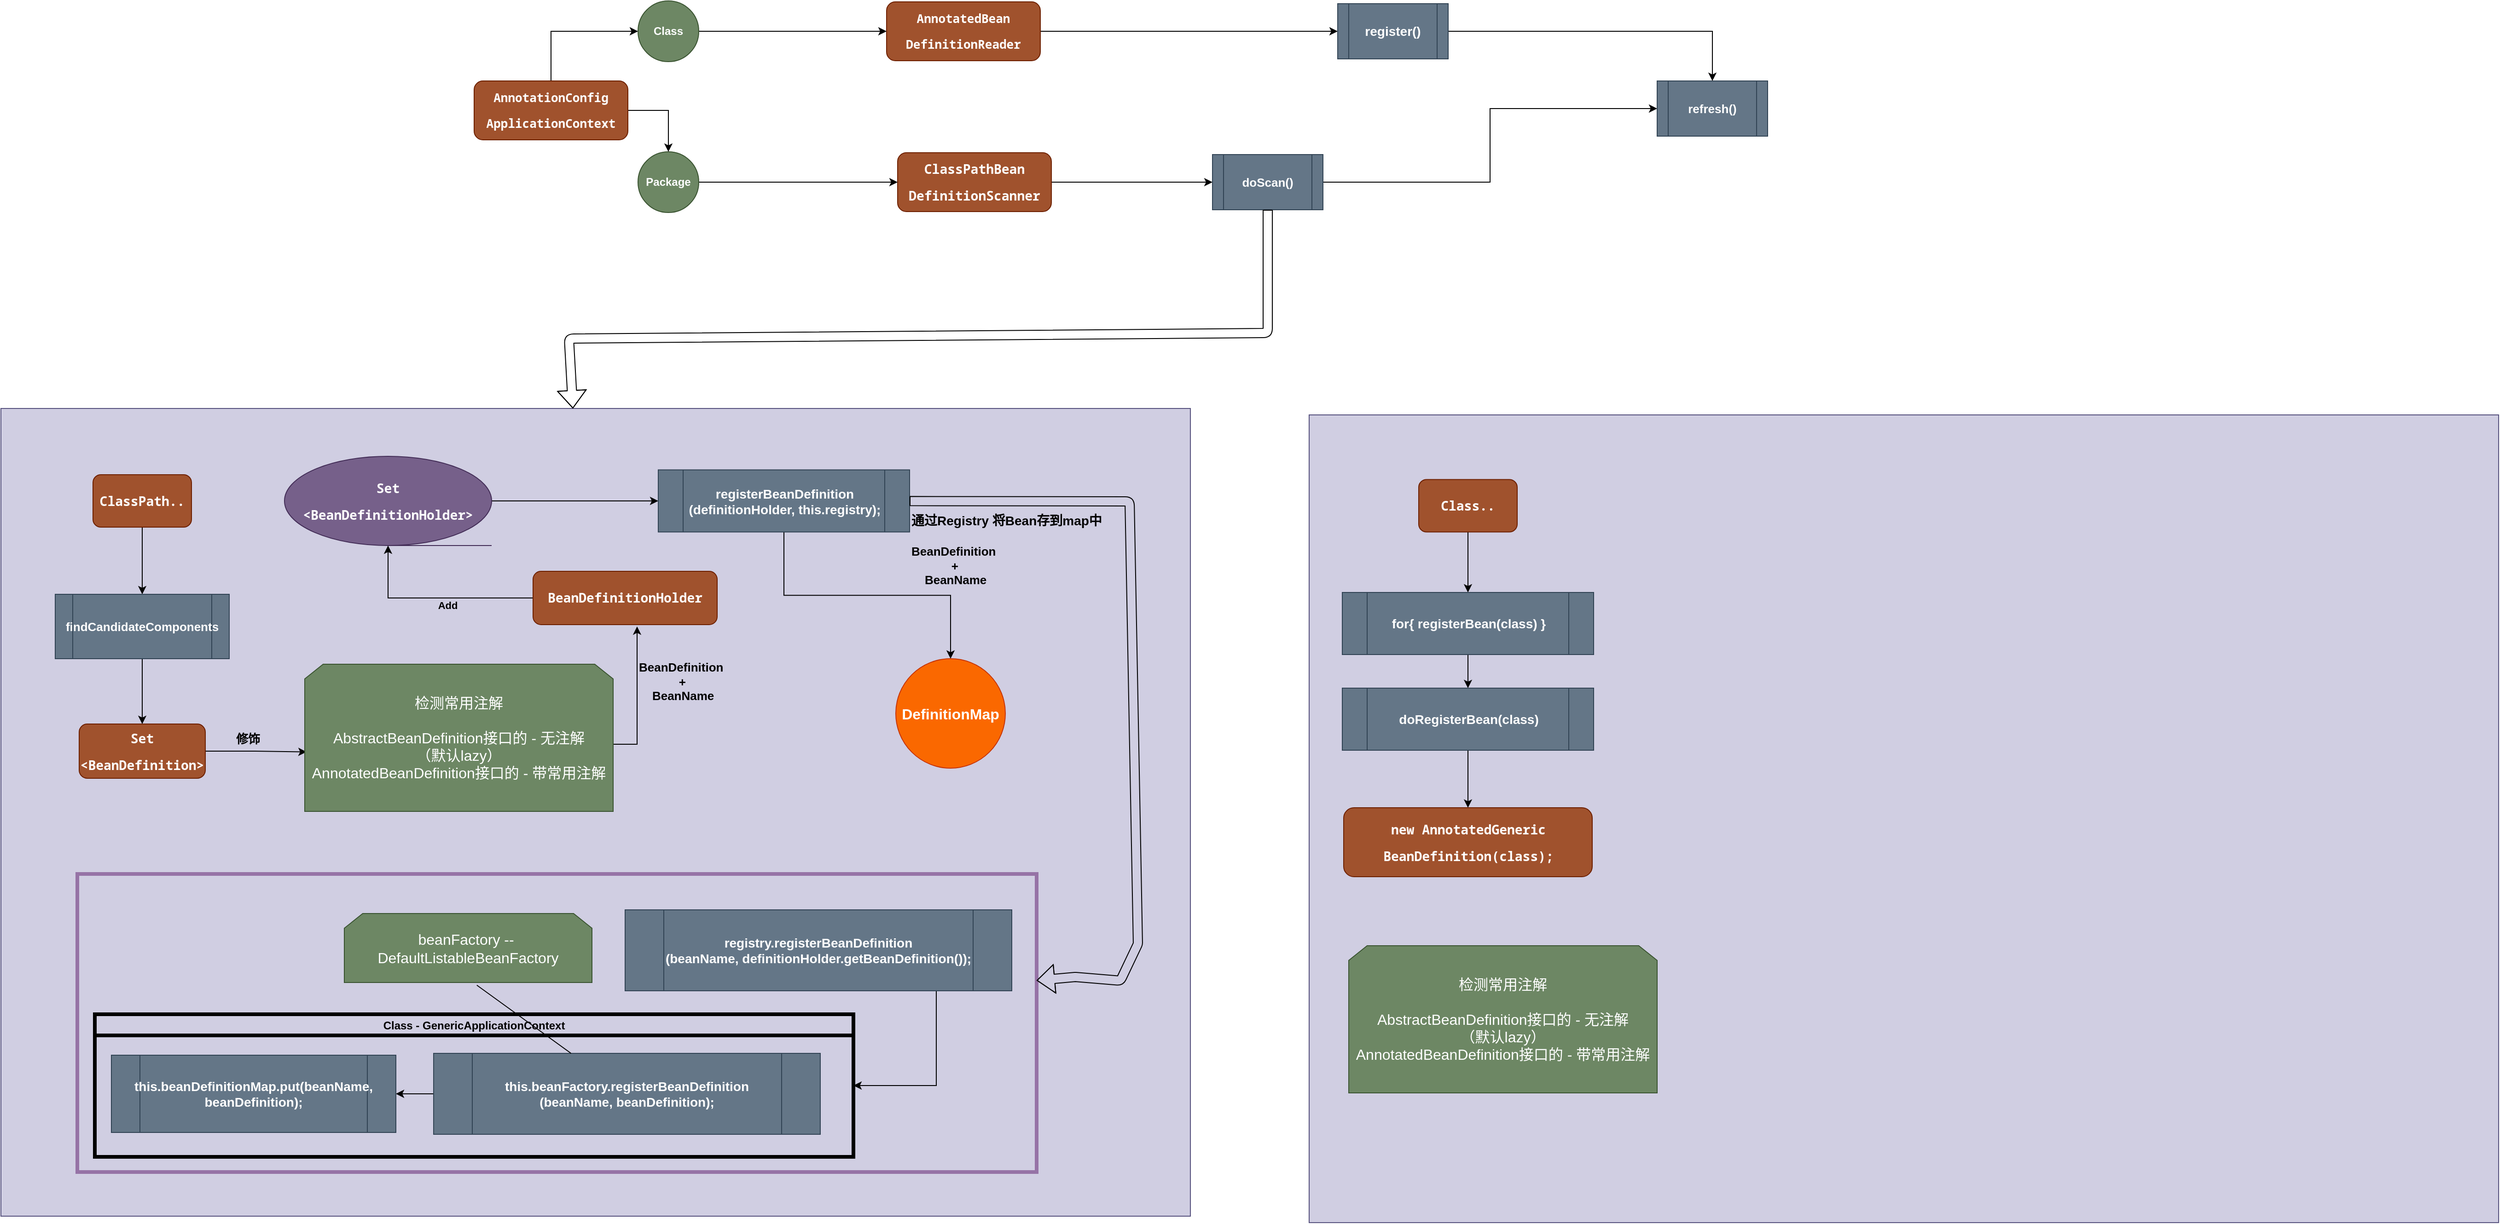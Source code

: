 <mxfile>
    <diagram id="srEF-AYc6LD41dVT1rhq" name="Page-1">
        <mxGraphModel dx="1182" dy="852" grid="0" gridSize="10" guides="1" tooltips="1" connect="1" arrows="1" fold="1" page="1" pageScale="1" pageWidth="12000" pageHeight="12000" background="#ffffff" math="0" shadow="0">
            <root>
                <mxCell id="0"/>
                <mxCell id="1" parent="0"/>
                <mxCell id="11" style="edgeStyle=orthogonalEdgeStyle;rounded=0;orthogonalLoop=1;jettySize=auto;html=1;strokeColor=#000000;entryX=0;entryY=0.5;entryDx=0;entryDy=0;" parent="1" source="2" target="69" edge="1">
                    <mxGeometry relative="1" as="geometry">
                        <mxPoint x="1607" y="1067" as="targetPoint"/>
                    </mxGeometry>
                </mxCell>
                <mxCell id="2" value="&lt;pre style=&quot;font-family: &amp;#34;noto sans mono&amp;#34; , monospace&quot;&gt;&lt;b&gt;&lt;font style=&quot;font-size: 13px&quot;&gt;AnnotatedBean&lt;/font&gt;&lt;/b&gt;&lt;/pre&gt;&lt;pre style=&quot;font-family: &amp;#34;noto sans mono&amp;#34; , monospace&quot;&gt;&lt;b&gt;&lt;font style=&quot;font-size: 13px&quot;&gt;DefinitionReader&lt;/font&gt;&lt;/b&gt;&lt;/pre&gt;" style="rounded=1;whiteSpace=wrap;html=1;fillColor=#a0522d;strokeColor=#6D1F00;fontColor=#ffffff;align=center;" parent="1" vertex="1">
                    <mxGeometry x="1375" y="1034" width="167" height="64" as="geometry"/>
                </mxCell>
                <mxCell id="26" style="edgeStyle=orthogonalEdgeStyle;rounded=0;orthogonalLoop=1;jettySize=auto;html=1;strokeColor=#000000;" parent="1" source="3" target="15" edge="1">
                    <mxGeometry relative="1" as="geometry"/>
                </mxCell>
                <mxCell id="3" value="&lt;pre style=&quot;font-family: &amp;#34;noto sans mono&amp;#34; , monospace&quot;&gt;&lt;pre style=&quot;font-family: &amp;#34;noto sans mono&amp;#34; , monospace&quot;&gt;&lt;font style=&quot;font-size: 14px&quot;&gt;&lt;b&gt;ClassPathBean&lt;/b&gt;&lt;/font&gt;&lt;/pre&gt;&lt;pre style=&quot;font-family: &amp;#34;noto sans mono&amp;#34; , monospace&quot;&gt;&lt;font style=&quot;font-size: 14px&quot;&gt;&lt;b&gt;DefinitionScanner&lt;/b&gt;&lt;/font&gt;&lt;/pre&gt;&lt;/pre&gt;" style="rounded=1;whiteSpace=wrap;html=1;fillColor=#a0522d;strokeColor=#6D1F00;fontColor=#ffffff;align=center;" parent="1" vertex="1">
                    <mxGeometry x="1387" y="1198" width="167" height="64" as="geometry"/>
                </mxCell>
                <mxCell id="7" style="edgeStyle=orthogonalEdgeStyle;rounded=0;orthogonalLoop=1;jettySize=auto;html=1;strokeColor=#000000;" parent="1" source="5" target="2" edge="1">
                    <mxGeometry relative="1" as="geometry"/>
                </mxCell>
                <mxCell id="5" value="&lt;b&gt;Class&lt;/b&gt;" style="ellipse;whiteSpace=wrap;html=1;aspect=fixed;fillColor=#6d8764;strokeColor=#3A5431;fontColor=#ffffff;" parent="1" vertex="1">
                    <mxGeometry x="1105" y="1033" width="66" height="66" as="geometry"/>
                </mxCell>
                <mxCell id="9" style="edgeStyle=orthogonalEdgeStyle;rounded=0;orthogonalLoop=1;jettySize=auto;html=1;strokeColor=#000000;" parent="1" source="8" target="3" edge="1">
                    <mxGeometry relative="1" as="geometry"/>
                </mxCell>
                <mxCell id="8" value="&lt;b&gt;Package&lt;/b&gt;" style="ellipse;whiteSpace=wrap;html=1;aspect=fixed;fillColor=#6d8764;strokeColor=#3A5431;fontColor=#ffffff;" parent="1" vertex="1">
                    <mxGeometry x="1105" y="1197" width="66" height="66" as="geometry"/>
                </mxCell>
                <mxCell id="67" style="edgeStyle=orthogonalEdgeStyle;rounded=0;orthogonalLoop=1;jettySize=auto;html=1;entryX=0;entryY=0.5;entryDx=0;entryDy=0;strokeColor=#000000;fontColor=#000000;" parent="1" source="15" target="66" edge="1">
                    <mxGeometry relative="1" as="geometry"/>
                </mxCell>
                <mxCell id="15" value="&lt;b&gt;&lt;font style=&quot;font-size: 13px&quot;&gt;doScan()&lt;/font&gt;&lt;/b&gt;" style="shape=process;whiteSpace=wrap;html=1;backgroundOutline=1;fillColor=#647687;strokeColor=#314354;fontColor=#ffffff;" parent="1" vertex="1">
                    <mxGeometry x="1729" y="1200" width="120" height="60" as="geometry"/>
                </mxCell>
                <mxCell id="17" value="" style="rounded=0;whiteSpace=wrap;html=1;fillColor=#d0cee2;strokeColor=#56517e;" parent="1" vertex="1">
                    <mxGeometry x="413" y="1476" width="1292" height="878" as="geometry"/>
                </mxCell>
                <mxCell id="18" value="" style="shape=flexArrow;endArrow=classic;html=1;strokeColor=#000000;" parent="1" source="15" target="17" edge="1">
                    <mxGeometry width="50" height="50" relative="1" as="geometry">
                        <mxPoint x="1489" y="1269" as="sourcePoint"/>
                        <mxPoint x="1516" y="1342" as="targetPoint"/>
                        <Array as="points">
                            <mxPoint x="1789" y="1394"/>
                            <mxPoint x="1030" y="1400"/>
                        </Array>
                    </mxGeometry>
                </mxCell>
                <mxCell id="40" style="edgeStyle=orthogonalEdgeStyle;rounded=0;orthogonalLoop=1;jettySize=auto;html=1;strokeColor=#000000;fontColor=#000000;entryX=0;entryY=0.5;entryDx=0;entryDy=0;" parent="1" source="20" target="42" edge="1">
                    <mxGeometry relative="1" as="geometry">
                        <mxPoint x="1131" y="1563.5" as="targetPoint"/>
                    </mxGeometry>
                </mxCell>
                <mxCell id="20" value="&lt;pre&gt;&lt;font face=&quot;noto sans mono, monospace&quot;&gt;&lt;span style=&quot;font-size: 14px&quot;&gt;&lt;b&gt;Set&lt;/b&gt;&lt;/span&gt;&lt;/font&gt;&lt;/pre&gt;&lt;pre&gt;&lt;font face=&quot;noto sans mono, monospace&quot;&gt;&lt;span style=&quot;font-size: 14px&quot;&gt;&lt;b&gt;&amp;lt;BeanDefinitionHolder&amp;gt;&lt;/b&gt;&lt;/span&gt;&lt;/font&gt;&lt;/pre&gt;" style="shape=tapeData;whiteSpace=wrap;html=1;perimeter=ellipsePerimeter;fillColor=#76608a;strokeColor=#432D57;fontColor=#ffffff;" parent="1" vertex="1">
                    <mxGeometry x="721" y="1528" width="225" height="97" as="geometry"/>
                </mxCell>
                <mxCell id="24" style="edgeStyle=orthogonalEdgeStyle;rounded=0;orthogonalLoop=1;jettySize=auto;html=1;strokeColor=#000000;" parent="1" source="21" target="23" edge="1">
                    <mxGeometry relative="1" as="geometry"/>
                </mxCell>
                <mxCell id="21" value="&lt;pre style=&quot;font-family: &amp;#34;noto sans mono&amp;#34; , monospace&quot;&gt;&lt;pre style=&quot;font-family: &amp;#34;noto sans mono&amp;#34; , monospace&quot;&gt;&lt;span style=&quot;font-size: 14px&quot;&gt;&lt;b&gt;ClassPath..&lt;/b&gt;&lt;/span&gt;&lt;/pre&gt;&lt;/pre&gt;" style="rounded=1;whiteSpace=wrap;html=1;fillColor=#a0522d;strokeColor=#6D1F00;fontColor=#ffffff;align=center;" parent="1" vertex="1">
                    <mxGeometry x="513" y="1548" width="107" height="57" as="geometry"/>
                </mxCell>
                <mxCell id="28" style="edgeStyle=orthogonalEdgeStyle;rounded=0;orthogonalLoop=1;jettySize=auto;html=1;entryX=0.006;entryY=0.596;entryDx=0;entryDy=0;entryPerimeter=0;strokeColor=#000000;" parent="1" source="22" target="27" edge="1">
                    <mxGeometry relative="1" as="geometry"/>
                </mxCell>
                <mxCell id="37" value="&lt;font style=&quot;font-size: 13px&quot;&gt;修饰&lt;/font&gt;" style="edgeLabel;html=1;align=center;verticalAlign=middle;resizable=0;points=[];fontColor=#000000;labelBackgroundColor=none;fontStyle=1" parent="28" vertex="1" connectable="0">
                    <mxGeometry x="-0.256" y="1" relative="1" as="geometry">
                        <mxPoint x="4.29" y="-12.49" as="offset"/>
                    </mxGeometry>
                </mxCell>
                <mxCell id="22" value="&lt;pre&gt;&lt;pre&gt;&lt;font face=&quot;noto sans mono, monospace&quot;&gt;&lt;span style=&quot;font-size: 14px&quot;&gt;&lt;b&gt;S&lt;/b&gt;&lt;/span&gt;&lt;/font&gt;&lt;b style=&quot;font-size: 14px ; font-family: &amp;#34;noto sans mono&amp;#34; , monospace ; white-space: normal&quot;&gt;et&lt;/b&gt;&lt;/pre&gt;&lt;pre&gt;&lt;font face=&quot;noto sans mono, monospace&quot;&gt;&lt;span style=&quot;font-size: 14px&quot;&gt;&lt;b&gt;&amp;lt;BeanDefinition&amp;gt;&lt;/b&gt;&lt;/span&gt;&lt;br&gt;&lt;/font&gt;&lt;/pre&gt;&lt;/pre&gt;" style="rounded=1;whiteSpace=wrap;html=1;fillColor=#a0522d;strokeColor=#6D1F00;fontColor=#ffffff;align=center;" parent="1" vertex="1">
                    <mxGeometry x="498" y="1819" width="137" height="59" as="geometry"/>
                </mxCell>
                <mxCell id="25" style="edgeStyle=orthogonalEdgeStyle;rounded=0;orthogonalLoop=1;jettySize=auto;html=1;strokeColor=#000000;" parent="1" source="23" target="22" edge="1">
                    <mxGeometry relative="1" as="geometry"/>
                </mxCell>
                <mxCell id="23" value="&lt;span style=&quot;font-size: 13px&quot;&gt;&lt;b&gt;findCandidateComponents&lt;/b&gt;&lt;/span&gt;" style="shape=process;whiteSpace=wrap;html=1;backgroundOutline=1;fillColor=#647687;strokeColor=#314354;fontColor=#ffffff;" parent="1" vertex="1">
                    <mxGeometry x="472" y="1678" width="189" height="70" as="geometry"/>
                </mxCell>
                <mxCell id="31" style="edgeStyle=orthogonalEdgeStyle;rounded=0;orthogonalLoop=1;jettySize=auto;html=1;entryX=0.565;entryY=1.034;entryDx=0;entryDy=0;entryPerimeter=0;strokeColor=#000000;" parent="1" source="27" target="29" edge="1">
                    <mxGeometry relative="1" as="geometry">
                        <Array as="points">
                            <mxPoint x="1104" y="1841"/>
                        </Array>
                    </mxGeometry>
                </mxCell>
                <mxCell id="32" value="&lt;div&gt;&lt;b style=&quot;font-size: 13px&quot;&gt;&lt;font color=&quot;#000000&quot;&gt;BeanDefinition&amp;nbsp;&lt;/font&gt;&lt;/b&gt;&lt;/div&gt;&lt;div&gt;&lt;b style=&quot;font-size: 13px&quot;&gt;&lt;font color=&quot;#000000&quot;&gt;&amp;nbsp; &amp;nbsp; &amp;nbsp; &amp;nbsp; &amp;nbsp; &amp;nbsp; +&amp;nbsp;&lt;/font&gt;&lt;/b&gt;&lt;/div&gt;&lt;div&gt;&lt;b style=&quot;font-size: 13px&quot;&gt;&lt;font color=&quot;#000000&quot;&gt;&amp;nbsp; &amp;nbsp; BeanName&lt;/font&gt;&lt;/b&gt;&lt;/div&gt;" style="edgeLabel;html=1;align=left;verticalAlign=middle;resizable=0;points=[];labelBackgroundColor=none;fontColor=#FFE6CC;" parent="31" vertex="1" connectable="0">
                    <mxGeometry x="0.208" y="-3" relative="1" as="geometry">
                        <mxPoint x="-3" y="-1.5" as="offset"/>
                    </mxGeometry>
                </mxCell>
                <mxCell id="27" value="&lt;font style=&quot;font-size: 16px&quot;&gt;检测常用注解&lt;br&gt;&lt;br&gt;AbstractBeanDefinition接口的 - 无注解&lt;br&gt;（默认lazy）&lt;br&gt;AnnotatedBeanDefinition接口的 - 带常用注解&lt;/font&gt;" style="shape=loopLimit;whiteSpace=wrap;html=1;fillColor=#6d8764;strokeColor=#3A5431;fontColor=#ffffff;" parent="1" vertex="1">
                    <mxGeometry x="743" y="1754" width="335" height="160" as="geometry"/>
                </mxCell>
                <mxCell id="34" style="edgeStyle=orthogonalEdgeStyle;rounded=0;orthogonalLoop=1;jettySize=auto;html=1;strokeColor=#000000;fontColor=#FFE6CC;" parent="1" source="29" target="20" edge="1">
                    <mxGeometry relative="1" as="geometry"/>
                </mxCell>
                <mxCell id="36" value="&lt;font&gt;Add&lt;/font&gt;" style="edgeLabel;html=1;align=center;verticalAlign=middle;resizable=0;points=[];labelBackgroundColor=none;fontColor=#000000;fontStyle=1" parent="34" vertex="1" connectable="0">
                    <mxGeometry x="-0.151" y="-2" relative="1" as="geometry">
                        <mxPoint x="-2.55" y="10" as="offset"/>
                    </mxGeometry>
                </mxCell>
                <mxCell id="29" value="&lt;pre&gt;&lt;pre&gt;&lt;font face=&quot;noto sans mono, monospace&quot;&gt;&lt;span style=&quot;font-size: 14px&quot;&gt;&lt;b&gt;BeanDefinitionHolder&lt;/b&gt;&lt;/span&gt;&lt;/font&gt;&lt;br&gt;&lt;/pre&gt;&lt;/pre&gt;" style="rounded=1;whiteSpace=wrap;html=1;fillColor=#a0522d;strokeColor=#6D1F00;fontColor=#ffffff;align=center;" parent="1" vertex="1">
                    <mxGeometry x="991" y="1653" width="200" height="58" as="geometry"/>
                </mxCell>
                <mxCell id="44" style="edgeStyle=orthogonalEdgeStyle;rounded=0;orthogonalLoop=1;jettySize=auto;html=1;strokeColor=#000000;fontColor=#000000;" parent="1" source="42" target="43" edge="1">
                    <mxGeometry relative="1" as="geometry"/>
                </mxCell>
                <mxCell id="42" value="&lt;b&gt;&lt;font style=&quot;font-size: 14px&quot;&gt;registerBeanDefinition&lt;br&gt;(definitionHolder, this.registry);&lt;/font&gt;&lt;/b&gt;" style="shape=process;whiteSpace=wrap;html=1;backgroundOutline=1;fillColor=#647687;strokeColor=#314354;fontColor=#ffffff;" parent="1" vertex="1">
                    <mxGeometry x="1127" y="1542.75" width="273" height="67.5" as="geometry"/>
                </mxCell>
                <mxCell id="43" value="&lt;b&gt;&lt;font style=&quot;font-size: 16px&quot;&gt;DefinitionMap&lt;/font&gt;&lt;/b&gt;" style="ellipse;whiteSpace=wrap;html=1;aspect=fixed;labelBackgroundColor=none;fontColor=#ffffff;fillColor=#fa6800;strokeColor=#C73500;" parent="1" vertex="1">
                    <mxGeometry x="1385" y="1748" width="119" height="119" as="geometry"/>
                </mxCell>
                <mxCell id="45" value="&lt;div&gt;&lt;b style=&quot;color: rgb(0 , 0 , 0) ; text-align: center&quot;&gt;&lt;font style=&quot;font-size: 14px&quot;&gt;通过Registry 将Bean存到map中&lt;/font&gt;&lt;/b&gt;&lt;b style=&quot;font-size: 13px&quot;&gt;&lt;font color=&quot;#000000&quot;&gt;&lt;br&gt;&lt;/font&gt;&lt;/b&gt;&lt;/div&gt;&lt;div&gt;&lt;b style=&quot;color: rgb(0 , 0 , 0) ; text-align: center&quot;&gt;&lt;font style=&quot;font-size: 14px&quot;&gt;&lt;br&gt;&lt;/font&gt;&lt;/b&gt;&lt;/div&gt;&lt;div&gt;&lt;b style=&quot;font-size: 13px&quot;&gt;&lt;font color=&quot;#000000&quot;&gt;BeanDefinition&amp;nbsp;&lt;/font&gt;&lt;/b&gt;&lt;/div&gt;&lt;div&gt;&lt;b style=&quot;font-size: 13px&quot;&gt;&lt;font color=&quot;#000000&quot;&gt;&amp;nbsp; &amp;nbsp; &amp;nbsp; &amp;nbsp; &amp;nbsp; &amp;nbsp; +&amp;nbsp;&lt;/font&gt;&lt;/b&gt;&lt;/div&gt;&lt;div&gt;&lt;b style=&quot;font-size: 13px&quot;&gt;&lt;font color=&quot;#000000&quot;&gt;&amp;nbsp; &amp;nbsp; BeanName&lt;/font&gt;&lt;/b&gt;&lt;/div&gt;" style="edgeLabel;html=1;align=left;verticalAlign=middle;resizable=0;points=[];labelBackgroundColor=none;fontColor=#FFE6CC;" parent="1" vertex="1" connectable="0">
                    <mxGeometry x="1400" y="1630" as="geometry"/>
                </mxCell>
                <mxCell id="48" style="edgeStyle=orthogonalEdgeStyle;rounded=0;orthogonalLoop=1;jettySize=auto;html=1;strokeColor=#000000;fontColor=#000000;" parent="1" source="47" target="5" edge="1">
                    <mxGeometry relative="1" as="geometry">
                        <Array as="points">
                            <mxPoint x="1011" y="1066"/>
                        </Array>
                    </mxGeometry>
                </mxCell>
                <mxCell id="49" style="edgeStyle=orthogonalEdgeStyle;rounded=0;orthogonalLoop=1;jettySize=auto;html=1;strokeColor=#000000;fontColor=#000000;" parent="1" source="47" target="8" edge="1">
                    <mxGeometry relative="1" as="geometry">
                        <Array as="points">
                            <mxPoint x="1138" y="1152"/>
                        </Array>
                    </mxGeometry>
                </mxCell>
                <mxCell id="47" value="&lt;pre&gt;&lt;font face=&quot;noto sans mono, monospace&quot;&gt;&lt;span style=&quot;font-size: 13px&quot;&gt;&lt;b&gt;AnnotationConfig&lt;/b&gt;&lt;/span&gt;&lt;/font&gt;&lt;/pre&gt;&lt;pre&gt;&lt;font face=&quot;noto sans mono, monospace&quot;&gt;&lt;span style=&quot;font-size: 13px&quot;&gt;&lt;b&gt;ApplicationContext&lt;/b&gt;&lt;/span&gt;&lt;br&gt;&lt;/font&gt;&lt;/pre&gt;" style="rounded=1;whiteSpace=wrap;html=1;fillColor=#a0522d;strokeColor=#6D1F00;fontColor=#ffffff;align=center;" parent="1" vertex="1">
                    <mxGeometry x="927" y="1120" width="167" height="64" as="geometry"/>
                </mxCell>
                <mxCell id="51" value="" style="rounded=0;whiteSpace=wrap;html=1;labelBackgroundColor=none;strokeColor=#9673a6;fillColor=none;strokeWidth=4;" parent="1" vertex="1">
                    <mxGeometry x="496" y="1982" width="1042" height="324" as="geometry"/>
                </mxCell>
                <mxCell id="52" value="" style="shape=flexArrow;endArrow=classic;html=1;strokeColor=#000000;fontColor=#000000;" parent="1" source="42" target="51" edge="1">
                    <mxGeometry width="50" height="50" relative="1" as="geometry">
                        <mxPoint x="1444" y="1624" as="sourcePoint"/>
                        <mxPoint x="1494" y="1574" as="targetPoint"/>
                        <Array as="points">
                            <mxPoint x="1639" y="1577"/>
                            <mxPoint x="1648" y="2058"/>
                            <mxPoint x="1629" y="2098"/>
                            <mxPoint x="1580" y="2094"/>
                        </Array>
                    </mxGeometry>
                </mxCell>
                <mxCell id="57" style="edgeStyle=orthogonalEdgeStyle;rounded=0;orthogonalLoop=1;jettySize=auto;html=1;entryX=1;entryY=0.5;entryDx=0;entryDy=0;strokeColor=#000000;fontColor=#000000;" parent="1" source="53" target="56" edge="1">
                    <mxGeometry relative="1" as="geometry">
                        <Array as="points">
                            <mxPoint x="1429" y="2212"/>
                        </Array>
                    </mxGeometry>
                </mxCell>
                <mxCell id="53" value="&lt;b&gt;&lt;font style=&quot;font-size: 14px&quot;&gt;registry.registerBeanDefinition&lt;br&gt;(beanName, definitionHolder.getBeanDefinition());&lt;/font&gt;&lt;/b&gt;" style="shape=process;whiteSpace=wrap;html=1;backgroundOutline=1;fillColor=#647687;strokeColor=#314354;fontColor=#ffffff;" parent="1" vertex="1">
                    <mxGeometry x="1091" y="2021" width="420" height="88" as="geometry"/>
                </mxCell>
                <mxCell id="65" style="edgeStyle=orthogonalEdgeStyle;rounded=0;orthogonalLoop=1;jettySize=auto;html=1;entryX=1;entryY=0.5;entryDx=0;entryDy=0;strokeColor=#000000;fontColor=#000000;" parent="1" source="54" target="64" edge="1">
                    <mxGeometry relative="1" as="geometry"/>
                </mxCell>
                <mxCell id="54" value="&lt;span style=&quot;font-size: 14px&quot;&gt;&lt;b&gt;this.beanFactory.registerBeanDefinition&lt;br&gt;(beanName, beanDefinition);&lt;/b&gt;&lt;/span&gt;" style="shape=process;whiteSpace=wrap;html=1;backgroundOutline=1;fillColor=#647687;strokeColor=#314354;fontColor=#ffffff;" parent="1" vertex="1">
                    <mxGeometry x="883" y="2177" width="420" height="88" as="geometry"/>
                </mxCell>
                <mxCell id="56" value="Class - GenericApplicationContext" style="swimlane;labelBackgroundColor=none;strokeWidth=4;fillColor=none;fontColor=#000000;" parent="1" vertex="1">
                    <mxGeometry x="515" y="2134.5" width="824" height="155" as="geometry"/>
                </mxCell>
                <mxCell id="59" value="&lt;span style=&quot;font-size: 16px&quot;&gt;beanFactory --&amp;nbsp;&lt;/span&gt;&lt;br&gt;&lt;span style=&quot;font-size: 16px&quot;&gt;DefaultListableBeanFactory&lt;/span&gt;" style="shape=loopLimit;whiteSpace=wrap;html=1;fillColor=#6d8764;strokeColor=#3A5431;fontColor=#ffffff;" parent="1" vertex="1">
                    <mxGeometry x="786" y="2025" width="269" height="75" as="geometry"/>
                </mxCell>
                <mxCell id="63" value="" style="endArrow=none;html=1;strokeColor=#000000;fontColor=#000000;exitX=0.535;exitY=1.038;exitDx=0;exitDy=0;exitPerimeter=0;" parent="1" source="59" target="54" edge="1">
                    <mxGeometry width="50" height="50" relative="1" as="geometry">
                        <mxPoint x="780" y="2135" as="sourcePoint"/>
                        <mxPoint x="830" y="2085" as="targetPoint"/>
                    </mxGeometry>
                </mxCell>
                <mxCell id="64" value="&lt;b&gt;&lt;font style=&quot;font-size: 14px&quot;&gt;this.beanDefinitionMap.put(beanName, beanDefinition);&lt;/font&gt;&lt;/b&gt;" style="shape=process;whiteSpace=wrap;html=1;backgroundOutline=1;fillColor=#647687;strokeColor=#314354;fontColor=#ffffff;" parent="1" vertex="1">
                    <mxGeometry x="533" y="2179" width="309" height="84" as="geometry"/>
                </mxCell>
                <mxCell id="66" value="&lt;span style=&quot;font-size: 13px&quot;&gt;&lt;b&gt;refresh()&lt;/b&gt;&lt;/span&gt;" style="shape=process;whiteSpace=wrap;html=1;backgroundOutline=1;fillColor=#647687;strokeColor=#314354;fontColor=#ffffff;" parent="1" vertex="1">
                    <mxGeometry x="2212" y="1120" width="120" height="60" as="geometry"/>
                </mxCell>
                <mxCell id="70" style="edgeStyle=orthogonalEdgeStyle;rounded=0;orthogonalLoop=1;jettySize=auto;html=1;entryX=0.5;entryY=0;entryDx=0;entryDy=0;strokeColor=#000000;fontColor=#000000;" parent="1" source="69" target="66" edge="1">
                    <mxGeometry relative="1" as="geometry"/>
                </mxCell>
                <mxCell id="69" value="&lt;font&gt;&lt;span style=&quot;font-size: 14px&quot;&gt;&lt;b&gt;register()&lt;/b&gt;&lt;/span&gt;&lt;/font&gt;" style="shape=process;whiteSpace=wrap;html=1;backgroundOutline=1;fillColor=#647687;strokeColor=#314354;fontColor=#ffffff;" parent="1" vertex="1">
                    <mxGeometry x="1865" y="1036" width="120" height="60" as="geometry"/>
                </mxCell>
                <mxCell id="72" value="" style="rounded=0;whiteSpace=wrap;html=1;fillColor=#d0cee2;strokeColor=#56517e;" parent="1" vertex="1">
                    <mxGeometry x="1834" y="1483" width="1292" height="878" as="geometry"/>
                </mxCell>
                <mxCell id="75" style="edgeStyle=orthogonalEdgeStyle;rounded=0;orthogonalLoop=1;jettySize=auto;html=1;strokeColor=#000000;fontColor=#000000;" parent="1" source="73" target="74" edge="1">
                    <mxGeometry relative="1" as="geometry"/>
                </mxCell>
                <mxCell id="73" value="&lt;pre style=&quot;font-family: &amp;#34;noto sans mono&amp;#34; , monospace&quot;&gt;&lt;pre style=&quot;font-family: &amp;#34;noto sans mono&amp;#34; , monospace&quot;&gt;&lt;span style=&quot;font-size: 14px&quot;&gt;&lt;b&gt;Class..&lt;/b&gt;&lt;/span&gt;&lt;/pre&gt;&lt;/pre&gt;" style="rounded=1;whiteSpace=wrap;html=1;fillColor=#a0522d;strokeColor=#6D1F00;fontColor=#ffffff;align=center;" parent="1" vertex="1">
                    <mxGeometry x="1953" y="1553.25" width="107" height="57" as="geometry"/>
                </mxCell>
                <mxCell id="77" style="edgeStyle=orthogonalEdgeStyle;rounded=0;orthogonalLoop=1;jettySize=auto;html=1;strokeColor=#000000;fontColor=#000000;" parent="1" source="74" target="76" edge="1">
                    <mxGeometry relative="1" as="geometry"/>
                </mxCell>
                <mxCell id="74" value="&lt;span style=&quot;font-size: 14px&quot;&gt;&lt;b&gt;for{ registerBean(class) }&lt;/b&gt;&lt;/span&gt;" style="shape=process;whiteSpace=wrap;html=1;backgroundOutline=1;fillColor=#647687;strokeColor=#314354;fontColor=#ffffff;" parent="1" vertex="1">
                    <mxGeometry x="1870" y="1676" width="273" height="67.5" as="geometry"/>
                </mxCell>
                <mxCell id="80" style="edgeStyle=orthogonalEdgeStyle;rounded=0;orthogonalLoop=1;jettySize=auto;html=1;entryX=0.5;entryY=0;entryDx=0;entryDy=0;strokeColor=#000000;fontColor=#000000;" parent="1" source="76" target="79" edge="1">
                    <mxGeometry relative="1" as="geometry"/>
                </mxCell>
                <mxCell id="76" value="&lt;span style=&quot;font-size: 14px&quot;&gt;&lt;b&gt;doRegisterBean(class)&lt;/b&gt;&lt;/span&gt;" style="shape=process;whiteSpace=wrap;html=1;backgroundOutline=1;fillColor=#647687;strokeColor=#314354;fontColor=#ffffff;" parent="1" vertex="1">
                    <mxGeometry x="1870" y="1780" width="273" height="67.5" as="geometry"/>
                </mxCell>
                <mxCell id="79" value="&lt;pre&gt;&lt;pre&gt;&lt;font face=&quot;noto sans mono, monospace&quot;&gt;&lt;span style=&quot;font-size: 14px&quot;&gt;&lt;b&gt;new AnnotatedGeneric&lt;/b&gt;&lt;/span&gt;&lt;/font&gt;&lt;/pre&gt;&lt;pre&gt;&lt;font face=&quot;noto sans mono, monospace&quot;&gt;&lt;span style=&quot;font-size: 14px&quot;&gt;&lt;b&gt;BeanDefinition(class);&lt;/b&gt;&lt;/span&gt;&lt;br&gt;&lt;/font&gt;&lt;/pre&gt;&lt;/pre&gt;" style="rounded=1;whiteSpace=wrap;html=1;fillColor=#a0522d;strokeColor=#6D1F00;fontColor=#ffffff;align=center;" parent="1" vertex="1">
                    <mxGeometry x="1871.5" y="1910" width="270" height="75" as="geometry"/>
                </mxCell>
                <mxCell id="81" value="&lt;font style=&quot;font-size: 16px&quot;&gt;检测常用注解&lt;br&gt;&lt;br&gt;AbstractBeanDefinition接口的 - 无注解&lt;br&gt;（默认lazy）&lt;br&gt;AnnotatedBeanDefinition接口的 - 带常用注解&lt;/font&gt;" style="shape=loopLimit;whiteSpace=wrap;html=1;fillColor=#6d8764;strokeColor=#3A5431;fontColor=#ffffff;" parent="1" vertex="1">
                    <mxGeometry x="1877" y="2060" width="335" height="160" as="geometry"/>
                </mxCell>
            </root>
        </mxGraphModel>
    </diagram>
</mxfile>